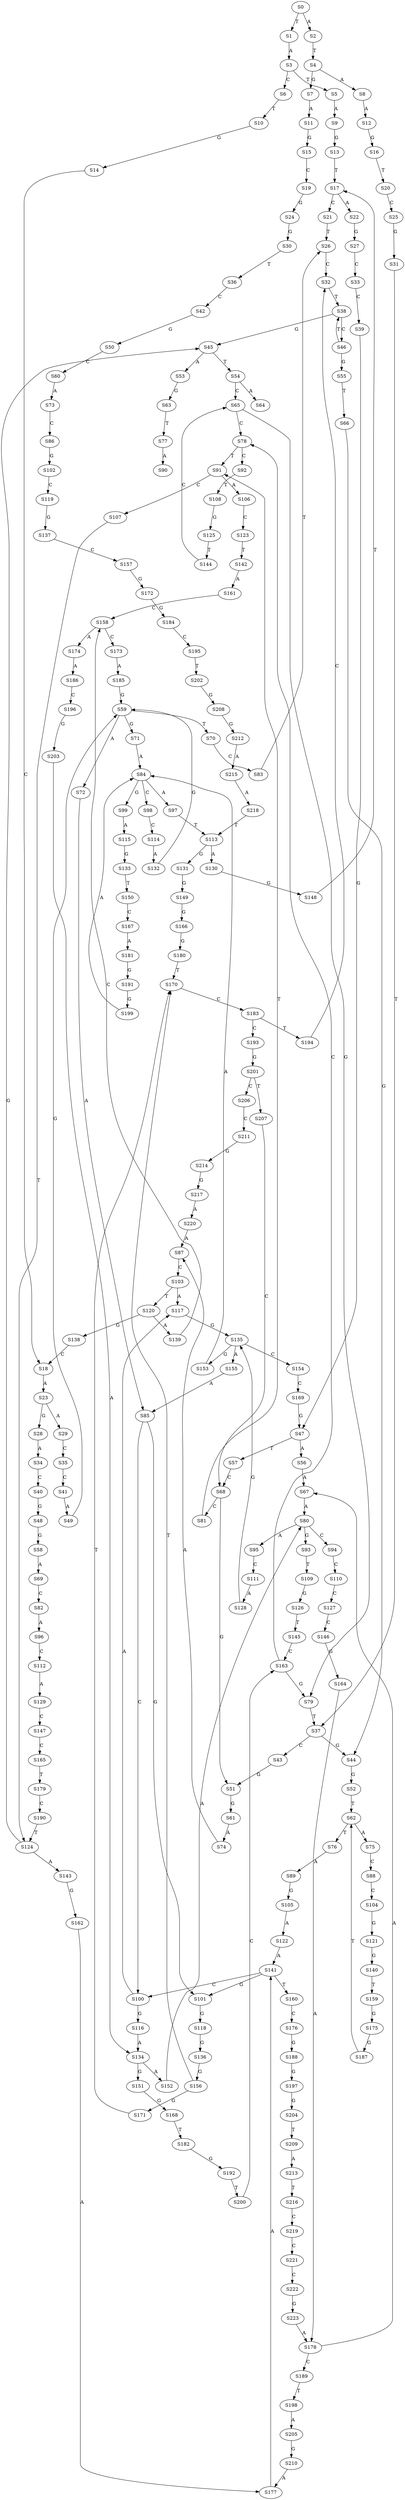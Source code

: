 strict digraph  {
	S0 -> S1 [ label = T ];
	S0 -> S2 [ label = A ];
	S1 -> S3 [ label = A ];
	S2 -> S4 [ label = T ];
	S3 -> S5 [ label = T ];
	S3 -> S6 [ label = C ];
	S4 -> S7 [ label = G ];
	S4 -> S8 [ label = A ];
	S5 -> S9 [ label = A ];
	S6 -> S10 [ label = T ];
	S7 -> S11 [ label = A ];
	S8 -> S12 [ label = A ];
	S9 -> S13 [ label = G ];
	S10 -> S14 [ label = G ];
	S11 -> S15 [ label = G ];
	S12 -> S16 [ label = G ];
	S13 -> S17 [ label = T ];
	S14 -> S18 [ label = C ];
	S15 -> S19 [ label = C ];
	S16 -> S20 [ label = T ];
	S17 -> S21 [ label = C ];
	S17 -> S22 [ label = A ];
	S18 -> S23 [ label = A ];
	S19 -> S24 [ label = G ];
	S20 -> S25 [ label = C ];
	S21 -> S26 [ label = T ];
	S22 -> S27 [ label = G ];
	S23 -> S28 [ label = G ];
	S23 -> S29 [ label = A ];
	S24 -> S30 [ label = G ];
	S25 -> S31 [ label = G ];
	S26 -> S32 [ label = C ];
	S27 -> S33 [ label = C ];
	S28 -> S34 [ label = A ];
	S29 -> S35 [ label = C ];
	S30 -> S36 [ label = T ];
	S31 -> S37 [ label = T ];
	S32 -> S38 [ label = T ];
	S33 -> S39 [ label = C ];
	S34 -> S40 [ label = C ];
	S35 -> S41 [ label = C ];
	S36 -> S42 [ label = C ];
	S37 -> S43 [ label = C ];
	S37 -> S44 [ label = G ];
	S38 -> S45 [ label = G ];
	S38 -> S46 [ label = C ];
	S39 -> S47 [ label = G ];
	S40 -> S48 [ label = G ];
	S41 -> S49 [ label = A ];
	S42 -> S50 [ label = G ];
	S43 -> S51 [ label = G ];
	S44 -> S52 [ label = G ];
	S45 -> S53 [ label = A ];
	S45 -> S54 [ label = T ];
	S46 -> S38 [ label = T ];
	S46 -> S55 [ label = G ];
	S47 -> S56 [ label = A ];
	S47 -> S57 [ label = T ];
	S48 -> S58 [ label = G ];
	S49 -> S59 [ label = G ];
	S50 -> S60 [ label = C ];
	S51 -> S61 [ label = G ];
	S52 -> S62 [ label = T ];
	S53 -> S63 [ label = G ];
	S54 -> S64 [ label = A ];
	S54 -> S65 [ label = C ];
	S55 -> S66 [ label = T ];
	S56 -> S67 [ label = A ];
	S57 -> S68 [ label = C ];
	S58 -> S69 [ label = A ];
	S59 -> S70 [ label = T ];
	S59 -> S71 [ label = G ];
	S59 -> S72 [ label = A ];
	S60 -> S73 [ label = A ];
	S61 -> S74 [ label = A ];
	S62 -> S75 [ label = A ];
	S62 -> S76 [ label = T ];
	S63 -> S77 [ label = T ];
	S65 -> S78 [ label = C ];
	S65 -> S79 [ label = G ];
	S66 -> S44 [ label = G ];
	S67 -> S80 [ label = A ];
	S68 -> S81 [ label = C ];
	S68 -> S51 [ label = G ];
	S69 -> S82 [ label = C ];
	S70 -> S83 [ label = C ];
	S71 -> S84 [ label = A ];
	S72 -> S85 [ label = A ];
	S73 -> S86 [ label = C ];
	S74 -> S87 [ label = A ];
	S75 -> S88 [ label = C ];
	S76 -> S89 [ label = A ];
	S77 -> S90 [ label = A ];
	S78 -> S91 [ label = T ];
	S78 -> S92 [ label = C ];
	S79 -> S37 [ label = T ];
	S80 -> S93 [ label = G ];
	S80 -> S94 [ label = C ];
	S80 -> S95 [ label = A ];
	S81 -> S91 [ label = T ];
	S82 -> S96 [ label = A ];
	S83 -> S26 [ label = T ];
	S84 -> S97 [ label = A ];
	S84 -> S98 [ label = C ];
	S84 -> S99 [ label = G ];
	S85 -> S100 [ label = C ];
	S85 -> S101 [ label = G ];
	S86 -> S102 [ label = G ];
	S87 -> S103 [ label = C ];
	S88 -> S104 [ label = C ];
	S89 -> S105 [ label = G ];
	S91 -> S106 [ label = A ];
	S91 -> S107 [ label = C ];
	S92 -> S108 [ label = T ];
	S93 -> S109 [ label = T ];
	S94 -> S110 [ label = C ];
	S95 -> S111 [ label = C ];
	S96 -> S112 [ label = C ];
	S97 -> S113 [ label = T ];
	S98 -> S114 [ label = C ];
	S99 -> S115 [ label = A ];
	S100 -> S116 [ label = G ];
	S100 -> S117 [ label = A ];
	S101 -> S118 [ label = G ];
	S102 -> S119 [ label = C ];
	S103 -> S117 [ label = A ];
	S103 -> S120 [ label = T ];
	S104 -> S121 [ label = G ];
	S105 -> S122 [ label = A ];
	S106 -> S123 [ label = C ];
	S107 -> S124 [ label = T ];
	S108 -> S125 [ label = G ];
	S109 -> S126 [ label = G ];
	S110 -> S127 [ label = C ];
	S111 -> S128 [ label = A ];
	S112 -> S129 [ label = A ];
	S113 -> S130 [ label = A ];
	S113 -> S131 [ label = G ];
	S114 -> S132 [ label = A ];
	S115 -> S133 [ label = G ];
	S116 -> S134 [ label = A ];
	S117 -> S135 [ label = G ];
	S118 -> S136 [ label = G ];
	S119 -> S137 [ label = G ];
	S120 -> S138 [ label = G ];
	S120 -> S139 [ label = A ];
	S121 -> S140 [ label = G ];
	S122 -> S141 [ label = A ];
	S123 -> S142 [ label = T ];
	S124 -> S143 [ label = A ];
	S124 -> S45 [ label = G ];
	S125 -> S144 [ label = T ];
	S126 -> S145 [ label = T ];
	S127 -> S146 [ label = C ];
	S128 -> S135 [ label = G ];
	S129 -> S147 [ label = C ];
	S130 -> S148 [ label = G ];
	S131 -> S149 [ label = G ];
	S132 -> S59 [ label = G ];
	S133 -> S150 [ label = T ];
	S134 -> S151 [ label = G ];
	S134 -> S152 [ label = A ];
	S135 -> S153 [ label = G ];
	S135 -> S154 [ label = C ];
	S135 -> S155 [ label = A ];
	S136 -> S156 [ label = G ];
	S137 -> S157 [ label = C ];
	S138 -> S18 [ label = C ];
	S139 -> S158 [ label = C ];
	S140 -> S159 [ label = T ];
	S141 -> S160 [ label = T ];
	S141 -> S100 [ label = C ];
	S141 -> S101 [ label = G ];
	S142 -> S161 [ label = A ];
	S143 -> S162 [ label = G ];
	S144 -> S65 [ label = C ];
	S145 -> S163 [ label = C ];
	S146 -> S164 [ label = G ];
	S147 -> S165 [ label = C ];
	S148 -> S17 [ label = T ];
	S149 -> S166 [ label = G ];
	S150 -> S167 [ label = C ];
	S151 -> S168 [ label = G ];
	S152 -> S80 [ label = A ];
	S153 -> S84 [ label = A ];
	S154 -> S169 [ label = C ];
	S155 -> S85 [ label = A ];
	S156 -> S170 [ label = T ];
	S156 -> S171 [ label = G ];
	S157 -> S172 [ label = G ];
	S158 -> S173 [ label = C ];
	S158 -> S174 [ label = A ];
	S159 -> S175 [ label = G ];
	S160 -> S176 [ label = C ];
	S161 -> S158 [ label = C ];
	S162 -> S177 [ label = A ];
	S163 -> S79 [ label = G ];
	S163 -> S78 [ label = C ];
	S164 -> S178 [ label = A ];
	S165 -> S179 [ label = T ];
	S166 -> S180 [ label = G ];
	S167 -> S181 [ label = A ];
	S168 -> S182 [ label = T ];
	S169 -> S47 [ label = G ];
	S170 -> S183 [ label = C ];
	S171 -> S170 [ label = T ];
	S172 -> S184 [ label = G ];
	S173 -> S185 [ label = A ];
	S174 -> S186 [ label = A ];
	S175 -> S187 [ label = G ];
	S176 -> S188 [ label = G ];
	S177 -> S141 [ label = A ];
	S178 -> S67 [ label = A ];
	S178 -> S189 [ label = C ];
	S179 -> S190 [ label = C ];
	S180 -> S170 [ label = T ];
	S181 -> S191 [ label = G ];
	S182 -> S192 [ label = G ];
	S183 -> S193 [ label = C ];
	S183 -> S194 [ label = T ];
	S184 -> S195 [ label = C ];
	S185 -> S59 [ label = G ];
	S186 -> S196 [ label = C ];
	S187 -> S62 [ label = T ];
	S188 -> S197 [ label = G ];
	S189 -> S198 [ label = T ];
	S190 -> S124 [ label = T ];
	S191 -> S199 [ label = G ];
	S192 -> S200 [ label = T ];
	S193 -> S201 [ label = G ];
	S194 -> S32 [ label = C ];
	S195 -> S202 [ label = T ];
	S196 -> S203 [ label = G ];
	S197 -> S204 [ label = G ];
	S198 -> S205 [ label = A ];
	S199 -> S84 [ label = A ];
	S200 -> S163 [ label = C ];
	S201 -> S206 [ label = C ];
	S201 -> S207 [ label = T ];
	S202 -> S208 [ label = G ];
	S203 -> S134 [ label = A ];
	S204 -> S209 [ label = T ];
	S205 -> S210 [ label = G ];
	S206 -> S211 [ label = C ];
	S207 -> S68 [ label = C ];
	S208 -> S212 [ label = G ];
	S209 -> S213 [ label = A ];
	S210 -> S177 [ label = A ];
	S211 -> S214 [ label = G ];
	S212 -> S215 [ label = A ];
	S213 -> S216 [ label = T ];
	S214 -> S217 [ label = G ];
	S215 -> S218 [ label = A ];
	S216 -> S219 [ label = C ];
	S217 -> S220 [ label = A ];
	S218 -> S113 [ label = T ];
	S219 -> S221 [ label = C ];
	S220 -> S87 [ label = A ];
	S221 -> S222 [ label = C ];
	S222 -> S223 [ label = G ];
	S223 -> S178 [ label = A ];
}
